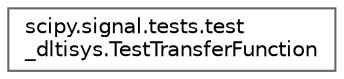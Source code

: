 digraph "Graphical Class Hierarchy"
{
 // LATEX_PDF_SIZE
  bgcolor="transparent";
  edge [fontname=Helvetica,fontsize=10,labelfontname=Helvetica,labelfontsize=10];
  node [fontname=Helvetica,fontsize=10,shape=box,height=0.2,width=0.4];
  rankdir="LR";
  Node0 [id="Node000000",label="scipy.signal.tests.test\l_dltisys.TestTransferFunction",height=0.2,width=0.4,color="grey40", fillcolor="white", style="filled",URL="$d8/d5e/classscipy_1_1signal_1_1tests_1_1test__dltisys_1_1TestTransferFunction.html",tooltip=" "];
}
